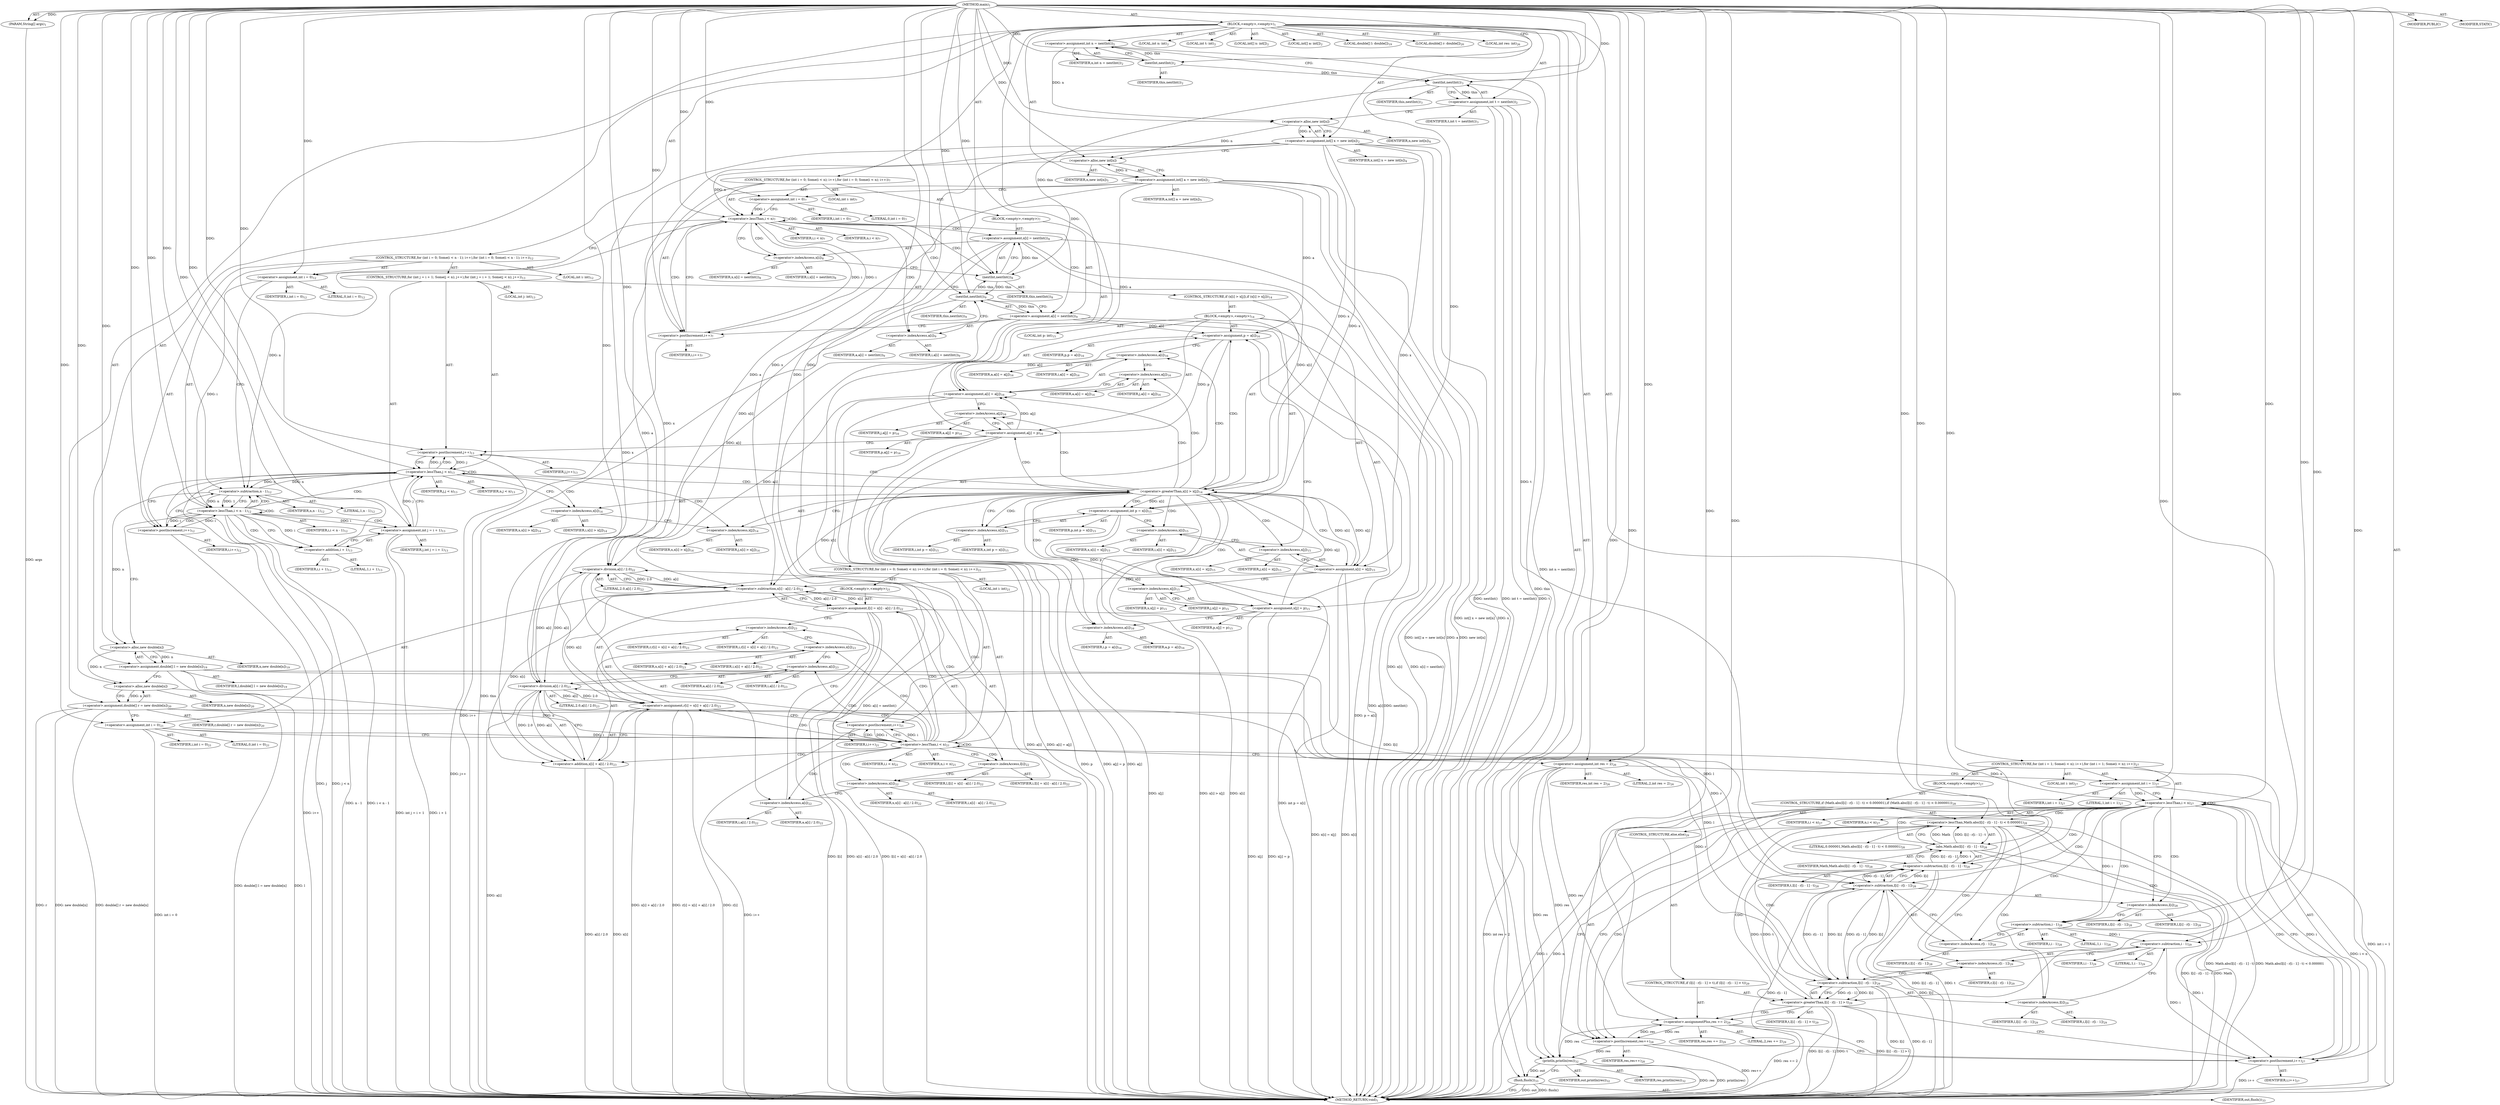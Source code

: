 digraph "main" {  
"17" [label = <(METHOD,main)<SUB>1</SUB>> ]
"18" [label = <(PARAM,String[] args)<SUB>1</SUB>> ]
"19" [label = <(BLOCK,&lt;empty&gt;,&lt;empty&gt;)<SUB>1</SUB>> ]
"20" [label = <(LOCAL,int n: int)<SUB>2</SUB>> ]
"21" [label = <(LOCAL,int t: int)<SUB>2</SUB>> ]
"22" [label = <(LOCAL,int[] x: int[])<SUB>2</SUB>> ]
"23" [label = <(LOCAL,int[] a: int[])<SUB>2</SUB>> ]
"24" [label = <(&lt;operator&gt;.assignment,int n = nextInt())<SUB>2</SUB>> ]
"25" [label = <(IDENTIFIER,n,int n = nextInt())<SUB>2</SUB>> ]
"26" [label = <(nextInt,nextInt())<SUB>2</SUB>> ]
"27" [label = <(IDENTIFIER,this,nextInt())<SUB>2</SUB>> ]
"28" [label = <(&lt;operator&gt;.assignment,int t = nextInt())<SUB>2</SUB>> ]
"29" [label = <(IDENTIFIER,t,int t = nextInt())<SUB>3</SUB>> ]
"30" [label = <(nextInt,nextInt())<SUB>3</SUB>> ]
"31" [label = <(IDENTIFIER,this,nextInt())<SUB>3</SUB>> ]
"32" [label = <(&lt;operator&gt;.assignment,int[] x = new int[n])<SUB>2</SUB>> ]
"33" [label = <(IDENTIFIER,x,int[] x = new int[n])<SUB>4</SUB>> ]
"34" [label = <(&lt;operator&gt;.alloc,new int[n])> ]
"35" [label = <(IDENTIFIER,n,new int[n])<SUB>4</SUB>> ]
"36" [label = <(&lt;operator&gt;.assignment,int[] a = new int[n])<SUB>2</SUB>> ]
"37" [label = <(IDENTIFIER,a,int[] a = new int[n])<SUB>5</SUB>> ]
"38" [label = <(&lt;operator&gt;.alloc,new int[n])> ]
"39" [label = <(IDENTIFIER,n,new int[n])<SUB>5</SUB>> ]
"40" [label = <(CONTROL_STRUCTURE,for (int i = 0; Some(i &lt; n); i++),for (int i = 0; Some(i &lt; n); i++))<SUB>7</SUB>> ]
"41" [label = <(LOCAL,int i: int)<SUB>7</SUB>> ]
"42" [label = <(&lt;operator&gt;.assignment,int i = 0)<SUB>7</SUB>> ]
"43" [label = <(IDENTIFIER,i,int i = 0)<SUB>7</SUB>> ]
"44" [label = <(LITERAL,0,int i = 0)<SUB>7</SUB>> ]
"45" [label = <(&lt;operator&gt;.lessThan,i &lt; n)<SUB>7</SUB>> ]
"46" [label = <(IDENTIFIER,i,i &lt; n)<SUB>7</SUB>> ]
"47" [label = <(IDENTIFIER,n,i &lt; n)<SUB>7</SUB>> ]
"48" [label = <(&lt;operator&gt;.postIncrement,i++)<SUB>7</SUB>> ]
"49" [label = <(IDENTIFIER,i,i++)<SUB>7</SUB>> ]
"50" [label = <(BLOCK,&lt;empty&gt;,&lt;empty&gt;)<SUB>7</SUB>> ]
"51" [label = <(&lt;operator&gt;.assignment,x[i] = nextInt())<SUB>8</SUB>> ]
"52" [label = <(&lt;operator&gt;.indexAccess,x[i])<SUB>8</SUB>> ]
"53" [label = <(IDENTIFIER,x,x[i] = nextInt())<SUB>8</SUB>> ]
"54" [label = <(IDENTIFIER,i,x[i] = nextInt())<SUB>8</SUB>> ]
"55" [label = <(nextInt,nextInt())<SUB>8</SUB>> ]
"56" [label = <(IDENTIFIER,this,nextInt())<SUB>8</SUB>> ]
"57" [label = <(&lt;operator&gt;.assignment,a[i] = nextInt())<SUB>9</SUB>> ]
"58" [label = <(&lt;operator&gt;.indexAccess,a[i])<SUB>9</SUB>> ]
"59" [label = <(IDENTIFIER,a,a[i] = nextInt())<SUB>9</SUB>> ]
"60" [label = <(IDENTIFIER,i,a[i] = nextInt())<SUB>9</SUB>> ]
"61" [label = <(nextInt,nextInt())<SUB>9</SUB>> ]
"62" [label = <(IDENTIFIER,this,nextInt())<SUB>9</SUB>> ]
"63" [label = <(CONTROL_STRUCTURE,for (int i = 0; Some(i &lt; n - 1); i++),for (int i = 0; Some(i &lt; n - 1); i++))<SUB>12</SUB>> ]
"64" [label = <(LOCAL,int i: int)<SUB>12</SUB>> ]
"65" [label = <(&lt;operator&gt;.assignment,int i = 0)<SUB>12</SUB>> ]
"66" [label = <(IDENTIFIER,i,int i = 0)<SUB>12</SUB>> ]
"67" [label = <(LITERAL,0,int i = 0)<SUB>12</SUB>> ]
"68" [label = <(&lt;operator&gt;.lessThan,i &lt; n - 1)<SUB>12</SUB>> ]
"69" [label = <(IDENTIFIER,i,i &lt; n - 1)<SUB>12</SUB>> ]
"70" [label = <(&lt;operator&gt;.subtraction,n - 1)<SUB>12</SUB>> ]
"71" [label = <(IDENTIFIER,n,n - 1)<SUB>12</SUB>> ]
"72" [label = <(LITERAL,1,n - 1)<SUB>12</SUB>> ]
"73" [label = <(&lt;operator&gt;.postIncrement,i++)<SUB>12</SUB>> ]
"74" [label = <(IDENTIFIER,i,i++)<SUB>12</SUB>> ]
"75" [label = <(CONTROL_STRUCTURE,for (int j = i + 1; Some(j &lt; n); j++),for (int j = i + 1; Some(j &lt; n); j++))<SUB>13</SUB>> ]
"76" [label = <(LOCAL,int j: int)<SUB>13</SUB>> ]
"77" [label = <(&lt;operator&gt;.assignment,int j = i + 1)<SUB>13</SUB>> ]
"78" [label = <(IDENTIFIER,j,int j = i + 1)<SUB>13</SUB>> ]
"79" [label = <(&lt;operator&gt;.addition,i + 1)<SUB>13</SUB>> ]
"80" [label = <(IDENTIFIER,i,i + 1)<SUB>13</SUB>> ]
"81" [label = <(LITERAL,1,i + 1)<SUB>13</SUB>> ]
"82" [label = <(&lt;operator&gt;.lessThan,j &lt; n)<SUB>13</SUB>> ]
"83" [label = <(IDENTIFIER,j,j &lt; n)<SUB>13</SUB>> ]
"84" [label = <(IDENTIFIER,n,j &lt; n)<SUB>13</SUB>> ]
"85" [label = <(&lt;operator&gt;.postIncrement,j++)<SUB>13</SUB>> ]
"86" [label = <(IDENTIFIER,j,j++)<SUB>13</SUB>> ]
"87" [label = <(CONTROL_STRUCTURE,if (x[i] &gt; x[j]),if (x[i] &gt; x[j]))<SUB>14</SUB>> ]
"88" [label = <(&lt;operator&gt;.greaterThan,x[i] &gt; x[j])<SUB>14</SUB>> ]
"89" [label = <(&lt;operator&gt;.indexAccess,x[i])<SUB>14</SUB>> ]
"90" [label = <(IDENTIFIER,x,x[i] &gt; x[j])<SUB>14</SUB>> ]
"91" [label = <(IDENTIFIER,i,x[i] &gt; x[j])<SUB>14</SUB>> ]
"92" [label = <(&lt;operator&gt;.indexAccess,x[j])<SUB>14</SUB>> ]
"93" [label = <(IDENTIFIER,x,x[i] &gt; x[j])<SUB>14</SUB>> ]
"94" [label = <(IDENTIFIER,j,x[i] &gt; x[j])<SUB>14</SUB>> ]
"95" [label = <(BLOCK,&lt;empty&gt;,&lt;empty&gt;)<SUB>14</SUB>> ]
"96" [label = <(LOCAL,int p: int)<SUB>15</SUB>> ]
"97" [label = <(&lt;operator&gt;.assignment,int p = x[i])<SUB>15</SUB>> ]
"98" [label = <(IDENTIFIER,p,int p = x[i])<SUB>15</SUB>> ]
"99" [label = <(&lt;operator&gt;.indexAccess,x[i])<SUB>15</SUB>> ]
"100" [label = <(IDENTIFIER,x,int p = x[i])<SUB>15</SUB>> ]
"101" [label = <(IDENTIFIER,i,int p = x[i])<SUB>15</SUB>> ]
"102" [label = <(&lt;operator&gt;.assignment,x[i] = x[j])<SUB>15</SUB>> ]
"103" [label = <(&lt;operator&gt;.indexAccess,x[i])<SUB>15</SUB>> ]
"104" [label = <(IDENTIFIER,x,x[i] = x[j])<SUB>15</SUB>> ]
"105" [label = <(IDENTIFIER,i,x[i] = x[j])<SUB>15</SUB>> ]
"106" [label = <(&lt;operator&gt;.indexAccess,x[j])<SUB>15</SUB>> ]
"107" [label = <(IDENTIFIER,x,x[i] = x[j])<SUB>15</SUB>> ]
"108" [label = <(IDENTIFIER,j,x[i] = x[j])<SUB>15</SUB>> ]
"109" [label = <(&lt;operator&gt;.assignment,x[j] = p)<SUB>15</SUB>> ]
"110" [label = <(&lt;operator&gt;.indexAccess,x[j])<SUB>15</SUB>> ]
"111" [label = <(IDENTIFIER,x,x[j] = p)<SUB>15</SUB>> ]
"112" [label = <(IDENTIFIER,j,x[j] = p)<SUB>15</SUB>> ]
"113" [label = <(IDENTIFIER,p,x[j] = p)<SUB>15</SUB>> ]
"114" [label = <(&lt;operator&gt;.assignment,p = a[i])<SUB>16</SUB>> ]
"115" [label = <(IDENTIFIER,p,p = a[i])<SUB>16</SUB>> ]
"116" [label = <(&lt;operator&gt;.indexAccess,a[i])<SUB>16</SUB>> ]
"117" [label = <(IDENTIFIER,a,p = a[i])<SUB>16</SUB>> ]
"118" [label = <(IDENTIFIER,i,p = a[i])<SUB>16</SUB>> ]
"119" [label = <(&lt;operator&gt;.assignment,a[i] = a[j])<SUB>16</SUB>> ]
"120" [label = <(&lt;operator&gt;.indexAccess,a[i])<SUB>16</SUB>> ]
"121" [label = <(IDENTIFIER,a,a[i] = a[j])<SUB>16</SUB>> ]
"122" [label = <(IDENTIFIER,i,a[i] = a[j])<SUB>16</SUB>> ]
"123" [label = <(&lt;operator&gt;.indexAccess,a[j])<SUB>16</SUB>> ]
"124" [label = <(IDENTIFIER,a,a[i] = a[j])<SUB>16</SUB>> ]
"125" [label = <(IDENTIFIER,j,a[i] = a[j])<SUB>16</SUB>> ]
"126" [label = <(&lt;operator&gt;.assignment,a[j] = p)<SUB>16</SUB>> ]
"127" [label = <(&lt;operator&gt;.indexAccess,a[j])<SUB>16</SUB>> ]
"128" [label = <(IDENTIFIER,a,a[j] = p)<SUB>16</SUB>> ]
"129" [label = <(IDENTIFIER,j,a[j] = p)<SUB>16</SUB>> ]
"130" [label = <(IDENTIFIER,p,a[j] = p)<SUB>16</SUB>> ]
"131" [label = <(LOCAL,double[] l: double[])<SUB>19</SUB>> ]
"132" [label = <(&lt;operator&gt;.assignment,double[] l = new double[n])<SUB>19</SUB>> ]
"133" [label = <(IDENTIFIER,l,double[] l = new double[n])<SUB>19</SUB>> ]
"134" [label = <(&lt;operator&gt;.alloc,new double[n])> ]
"135" [label = <(IDENTIFIER,n,new double[n])<SUB>19</SUB>> ]
"136" [label = <(LOCAL,double[] r: double[])<SUB>20</SUB>> ]
"137" [label = <(&lt;operator&gt;.assignment,double[] r = new double[n])<SUB>20</SUB>> ]
"138" [label = <(IDENTIFIER,r,double[] r = new double[n])<SUB>20</SUB>> ]
"139" [label = <(&lt;operator&gt;.alloc,new double[n])> ]
"140" [label = <(IDENTIFIER,n,new double[n])<SUB>20</SUB>> ]
"141" [label = <(CONTROL_STRUCTURE,for (int i = 0; Some(i &lt; n); i++),for (int i = 0; Some(i &lt; n); i++))<SUB>21</SUB>> ]
"142" [label = <(LOCAL,int i: int)<SUB>21</SUB>> ]
"143" [label = <(&lt;operator&gt;.assignment,int i = 0)<SUB>21</SUB>> ]
"144" [label = <(IDENTIFIER,i,int i = 0)<SUB>21</SUB>> ]
"145" [label = <(LITERAL,0,int i = 0)<SUB>21</SUB>> ]
"146" [label = <(&lt;operator&gt;.lessThan,i &lt; n)<SUB>21</SUB>> ]
"147" [label = <(IDENTIFIER,i,i &lt; n)<SUB>21</SUB>> ]
"148" [label = <(IDENTIFIER,n,i &lt; n)<SUB>21</SUB>> ]
"149" [label = <(&lt;operator&gt;.postIncrement,i++)<SUB>21</SUB>> ]
"150" [label = <(IDENTIFIER,i,i++)<SUB>21</SUB>> ]
"151" [label = <(BLOCK,&lt;empty&gt;,&lt;empty&gt;)<SUB>21</SUB>> ]
"152" [label = <(&lt;operator&gt;.assignment,l[i] = x[i] - a[i] / 2.0)<SUB>22</SUB>> ]
"153" [label = <(&lt;operator&gt;.indexAccess,l[i])<SUB>22</SUB>> ]
"154" [label = <(IDENTIFIER,l,l[i] = x[i] - a[i] / 2.0)<SUB>22</SUB>> ]
"155" [label = <(IDENTIFIER,i,l[i] = x[i] - a[i] / 2.0)<SUB>22</SUB>> ]
"156" [label = <(&lt;operator&gt;.subtraction,x[i] - a[i] / 2.0)<SUB>22</SUB>> ]
"157" [label = <(&lt;operator&gt;.indexAccess,x[i])<SUB>22</SUB>> ]
"158" [label = <(IDENTIFIER,x,x[i] - a[i] / 2.0)<SUB>22</SUB>> ]
"159" [label = <(IDENTIFIER,i,x[i] - a[i] / 2.0)<SUB>22</SUB>> ]
"160" [label = <(&lt;operator&gt;.division,a[i] / 2.0)<SUB>22</SUB>> ]
"161" [label = <(&lt;operator&gt;.indexAccess,a[i])<SUB>22</SUB>> ]
"162" [label = <(IDENTIFIER,a,a[i] / 2.0)<SUB>22</SUB>> ]
"163" [label = <(IDENTIFIER,i,a[i] / 2.0)<SUB>22</SUB>> ]
"164" [label = <(LITERAL,2.0,a[i] / 2.0)<SUB>22</SUB>> ]
"165" [label = <(&lt;operator&gt;.assignment,r[i] = x[i] + a[i] / 2.0)<SUB>23</SUB>> ]
"166" [label = <(&lt;operator&gt;.indexAccess,r[i])<SUB>23</SUB>> ]
"167" [label = <(IDENTIFIER,r,r[i] = x[i] + a[i] / 2.0)<SUB>23</SUB>> ]
"168" [label = <(IDENTIFIER,i,r[i] = x[i] + a[i] / 2.0)<SUB>23</SUB>> ]
"169" [label = <(&lt;operator&gt;.addition,x[i] + a[i] / 2.0)<SUB>23</SUB>> ]
"170" [label = <(&lt;operator&gt;.indexAccess,x[i])<SUB>23</SUB>> ]
"171" [label = <(IDENTIFIER,x,x[i] + a[i] / 2.0)<SUB>23</SUB>> ]
"172" [label = <(IDENTIFIER,i,x[i] + a[i] / 2.0)<SUB>23</SUB>> ]
"173" [label = <(&lt;operator&gt;.division,a[i] / 2.0)<SUB>23</SUB>> ]
"174" [label = <(&lt;operator&gt;.indexAccess,a[i])<SUB>23</SUB>> ]
"175" [label = <(IDENTIFIER,a,a[i] / 2.0)<SUB>23</SUB>> ]
"176" [label = <(IDENTIFIER,i,a[i] / 2.0)<SUB>23</SUB>> ]
"177" [label = <(LITERAL,2.0,a[i] / 2.0)<SUB>23</SUB>> ]
"178" [label = <(LOCAL,int res: int)<SUB>26</SUB>> ]
"179" [label = <(&lt;operator&gt;.assignment,int res = 2)<SUB>26</SUB>> ]
"180" [label = <(IDENTIFIER,res,int res = 2)<SUB>26</SUB>> ]
"181" [label = <(LITERAL,2,int res = 2)<SUB>26</SUB>> ]
"182" [label = <(CONTROL_STRUCTURE,for (int i = 1; Some(i &lt; n); i++),for (int i = 1; Some(i &lt; n); i++))<SUB>27</SUB>> ]
"183" [label = <(LOCAL,int i: int)<SUB>27</SUB>> ]
"184" [label = <(&lt;operator&gt;.assignment,int i = 1)<SUB>27</SUB>> ]
"185" [label = <(IDENTIFIER,i,int i = 1)<SUB>27</SUB>> ]
"186" [label = <(LITERAL,1,int i = 1)<SUB>27</SUB>> ]
"187" [label = <(&lt;operator&gt;.lessThan,i &lt; n)<SUB>27</SUB>> ]
"188" [label = <(IDENTIFIER,i,i &lt; n)<SUB>27</SUB>> ]
"189" [label = <(IDENTIFIER,n,i &lt; n)<SUB>27</SUB>> ]
"190" [label = <(&lt;operator&gt;.postIncrement,i++)<SUB>27</SUB>> ]
"191" [label = <(IDENTIFIER,i,i++)<SUB>27</SUB>> ]
"192" [label = <(BLOCK,&lt;empty&gt;,&lt;empty&gt;)<SUB>27</SUB>> ]
"193" [label = <(CONTROL_STRUCTURE,if (Math.abs(l[i] - r[i - 1] - t) &lt; 0.000001),if (Math.abs(l[i] - r[i - 1] - t) &lt; 0.000001))<SUB>28</SUB>> ]
"194" [label = <(&lt;operator&gt;.lessThan,Math.abs(l[i] - r[i - 1] - t) &lt; 0.000001)<SUB>28</SUB>> ]
"195" [label = <(abs,Math.abs(l[i] - r[i - 1] - t))<SUB>28</SUB>> ]
"196" [label = <(IDENTIFIER,Math,Math.abs(l[i] - r[i - 1] - t))<SUB>28</SUB>> ]
"197" [label = <(&lt;operator&gt;.subtraction,l[i] - r[i - 1] - t)<SUB>28</SUB>> ]
"198" [label = <(&lt;operator&gt;.subtraction,l[i] - r[i - 1])<SUB>28</SUB>> ]
"199" [label = <(&lt;operator&gt;.indexAccess,l[i])<SUB>28</SUB>> ]
"200" [label = <(IDENTIFIER,l,l[i] - r[i - 1])<SUB>28</SUB>> ]
"201" [label = <(IDENTIFIER,i,l[i] - r[i - 1])<SUB>28</SUB>> ]
"202" [label = <(&lt;operator&gt;.indexAccess,r[i - 1])<SUB>28</SUB>> ]
"203" [label = <(IDENTIFIER,r,l[i] - r[i - 1])<SUB>28</SUB>> ]
"204" [label = <(&lt;operator&gt;.subtraction,i - 1)<SUB>28</SUB>> ]
"205" [label = <(IDENTIFIER,i,i - 1)<SUB>28</SUB>> ]
"206" [label = <(LITERAL,1,i - 1)<SUB>28</SUB>> ]
"207" [label = <(IDENTIFIER,t,l[i] - r[i - 1] - t)<SUB>28</SUB>> ]
"208" [label = <(LITERAL,0.000001,Math.abs(l[i] - r[i - 1] - t) &lt; 0.000001)<SUB>28</SUB>> ]
"209" [label = <(&lt;operator&gt;.postIncrement,res++)<SUB>28</SUB>> ]
"210" [label = <(IDENTIFIER,res,res++)<SUB>28</SUB>> ]
"211" [label = <(CONTROL_STRUCTURE,else,else)<SUB>29</SUB>> ]
"212" [label = <(CONTROL_STRUCTURE,if (l[i] - r[i - 1] &gt; t),if (l[i] - r[i - 1] &gt; t))<SUB>29</SUB>> ]
"213" [label = <(&lt;operator&gt;.greaterThan,l[i] - r[i - 1] &gt; t)<SUB>29</SUB>> ]
"214" [label = <(&lt;operator&gt;.subtraction,l[i] - r[i - 1])<SUB>29</SUB>> ]
"215" [label = <(&lt;operator&gt;.indexAccess,l[i])<SUB>29</SUB>> ]
"216" [label = <(IDENTIFIER,l,l[i] - r[i - 1])<SUB>29</SUB>> ]
"217" [label = <(IDENTIFIER,i,l[i] - r[i - 1])<SUB>29</SUB>> ]
"218" [label = <(&lt;operator&gt;.indexAccess,r[i - 1])<SUB>29</SUB>> ]
"219" [label = <(IDENTIFIER,r,l[i] - r[i - 1])<SUB>29</SUB>> ]
"220" [label = <(&lt;operator&gt;.subtraction,i - 1)<SUB>29</SUB>> ]
"221" [label = <(IDENTIFIER,i,i - 1)<SUB>29</SUB>> ]
"222" [label = <(LITERAL,1,i - 1)<SUB>29</SUB>> ]
"223" [label = <(IDENTIFIER,t,l[i] - r[i - 1] &gt; t)<SUB>29</SUB>> ]
"224" [label = <(&lt;operator&gt;.assignmentPlus,res += 2)<SUB>29</SUB>> ]
"225" [label = <(IDENTIFIER,res,res += 2)<SUB>29</SUB>> ]
"226" [label = <(LITERAL,2,res += 2)<SUB>29</SUB>> ]
"227" [label = <(println,println(res))<SUB>32</SUB>> ]
"228" [label = <(IDENTIFIER,out,println(res))<SUB>32</SUB>> ]
"229" [label = <(IDENTIFIER,res,println(res))<SUB>32</SUB>> ]
"230" [label = <(flush,flush())<SUB>33</SUB>> ]
"231" [label = <(IDENTIFIER,out,flush())<SUB>33</SUB>> ]
"232" [label = <(MODIFIER,PUBLIC)> ]
"233" [label = <(MODIFIER,STATIC)> ]
"234" [label = <(METHOD_RETURN,void)<SUB>1</SUB>> ]
  "17" -> "18"  [ label = "AST: "] 
  "17" -> "19"  [ label = "AST: "] 
  "17" -> "232"  [ label = "AST: "] 
  "17" -> "233"  [ label = "AST: "] 
  "17" -> "234"  [ label = "AST: "] 
  "19" -> "20"  [ label = "AST: "] 
  "19" -> "21"  [ label = "AST: "] 
  "19" -> "22"  [ label = "AST: "] 
  "19" -> "23"  [ label = "AST: "] 
  "19" -> "24"  [ label = "AST: "] 
  "19" -> "28"  [ label = "AST: "] 
  "19" -> "32"  [ label = "AST: "] 
  "19" -> "36"  [ label = "AST: "] 
  "19" -> "40"  [ label = "AST: "] 
  "19" -> "63"  [ label = "AST: "] 
  "19" -> "131"  [ label = "AST: "] 
  "19" -> "132"  [ label = "AST: "] 
  "19" -> "136"  [ label = "AST: "] 
  "19" -> "137"  [ label = "AST: "] 
  "19" -> "141"  [ label = "AST: "] 
  "19" -> "178"  [ label = "AST: "] 
  "19" -> "179"  [ label = "AST: "] 
  "19" -> "182"  [ label = "AST: "] 
  "19" -> "227"  [ label = "AST: "] 
  "19" -> "230"  [ label = "AST: "] 
  "24" -> "25"  [ label = "AST: "] 
  "24" -> "26"  [ label = "AST: "] 
  "26" -> "27"  [ label = "AST: "] 
  "28" -> "29"  [ label = "AST: "] 
  "28" -> "30"  [ label = "AST: "] 
  "30" -> "31"  [ label = "AST: "] 
  "32" -> "33"  [ label = "AST: "] 
  "32" -> "34"  [ label = "AST: "] 
  "34" -> "35"  [ label = "AST: "] 
  "36" -> "37"  [ label = "AST: "] 
  "36" -> "38"  [ label = "AST: "] 
  "38" -> "39"  [ label = "AST: "] 
  "40" -> "41"  [ label = "AST: "] 
  "40" -> "42"  [ label = "AST: "] 
  "40" -> "45"  [ label = "AST: "] 
  "40" -> "48"  [ label = "AST: "] 
  "40" -> "50"  [ label = "AST: "] 
  "42" -> "43"  [ label = "AST: "] 
  "42" -> "44"  [ label = "AST: "] 
  "45" -> "46"  [ label = "AST: "] 
  "45" -> "47"  [ label = "AST: "] 
  "48" -> "49"  [ label = "AST: "] 
  "50" -> "51"  [ label = "AST: "] 
  "50" -> "57"  [ label = "AST: "] 
  "51" -> "52"  [ label = "AST: "] 
  "51" -> "55"  [ label = "AST: "] 
  "52" -> "53"  [ label = "AST: "] 
  "52" -> "54"  [ label = "AST: "] 
  "55" -> "56"  [ label = "AST: "] 
  "57" -> "58"  [ label = "AST: "] 
  "57" -> "61"  [ label = "AST: "] 
  "58" -> "59"  [ label = "AST: "] 
  "58" -> "60"  [ label = "AST: "] 
  "61" -> "62"  [ label = "AST: "] 
  "63" -> "64"  [ label = "AST: "] 
  "63" -> "65"  [ label = "AST: "] 
  "63" -> "68"  [ label = "AST: "] 
  "63" -> "73"  [ label = "AST: "] 
  "63" -> "75"  [ label = "AST: "] 
  "65" -> "66"  [ label = "AST: "] 
  "65" -> "67"  [ label = "AST: "] 
  "68" -> "69"  [ label = "AST: "] 
  "68" -> "70"  [ label = "AST: "] 
  "70" -> "71"  [ label = "AST: "] 
  "70" -> "72"  [ label = "AST: "] 
  "73" -> "74"  [ label = "AST: "] 
  "75" -> "76"  [ label = "AST: "] 
  "75" -> "77"  [ label = "AST: "] 
  "75" -> "82"  [ label = "AST: "] 
  "75" -> "85"  [ label = "AST: "] 
  "75" -> "87"  [ label = "AST: "] 
  "77" -> "78"  [ label = "AST: "] 
  "77" -> "79"  [ label = "AST: "] 
  "79" -> "80"  [ label = "AST: "] 
  "79" -> "81"  [ label = "AST: "] 
  "82" -> "83"  [ label = "AST: "] 
  "82" -> "84"  [ label = "AST: "] 
  "85" -> "86"  [ label = "AST: "] 
  "87" -> "88"  [ label = "AST: "] 
  "87" -> "95"  [ label = "AST: "] 
  "88" -> "89"  [ label = "AST: "] 
  "88" -> "92"  [ label = "AST: "] 
  "89" -> "90"  [ label = "AST: "] 
  "89" -> "91"  [ label = "AST: "] 
  "92" -> "93"  [ label = "AST: "] 
  "92" -> "94"  [ label = "AST: "] 
  "95" -> "96"  [ label = "AST: "] 
  "95" -> "97"  [ label = "AST: "] 
  "95" -> "102"  [ label = "AST: "] 
  "95" -> "109"  [ label = "AST: "] 
  "95" -> "114"  [ label = "AST: "] 
  "95" -> "119"  [ label = "AST: "] 
  "95" -> "126"  [ label = "AST: "] 
  "97" -> "98"  [ label = "AST: "] 
  "97" -> "99"  [ label = "AST: "] 
  "99" -> "100"  [ label = "AST: "] 
  "99" -> "101"  [ label = "AST: "] 
  "102" -> "103"  [ label = "AST: "] 
  "102" -> "106"  [ label = "AST: "] 
  "103" -> "104"  [ label = "AST: "] 
  "103" -> "105"  [ label = "AST: "] 
  "106" -> "107"  [ label = "AST: "] 
  "106" -> "108"  [ label = "AST: "] 
  "109" -> "110"  [ label = "AST: "] 
  "109" -> "113"  [ label = "AST: "] 
  "110" -> "111"  [ label = "AST: "] 
  "110" -> "112"  [ label = "AST: "] 
  "114" -> "115"  [ label = "AST: "] 
  "114" -> "116"  [ label = "AST: "] 
  "116" -> "117"  [ label = "AST: "] 
  "116" -> "118"  [ label = "AST: "] 
  "119" -> "120"  [ label = "AST: "] 
  "119" -> "123"  [ label = "AST: "] 
  "120" -> "121"  [ label = "AST: "] 
  "120" -> "122"  [ label = "AST: "] 
  "123" -> "124"  [ label = "AST: "] 
  "123" -> "125"  [ label = "AST: "] 
  "126" -> "127"  [ label = "AST: "] 
  "126" -> "130"  [ label = "AST: "] 
  "127" -> "128"  [ label = "AST: "] 
  "127" -> "129"  [ label = "AST: "] 
  "132" -> "133"  [ label = "AST: "] 
  "132" -> "134"  [ label = "AST: "] 
  "134" -> "135"  [ label = "AST: "] 
  "137" -> "138"  [ label = "AST: "] 
  "137" -> "139"  [ label = "AST: "] 
  "139" -> "140"  [ label = "AST: "] 
  "141" -> "142"  [ label = "AST: "] 
  "141" -> "143"  [ label = "AST: "] 
  "141" -> "146"  [ label = "AST: "] 
  "141" -> "149"  [ label = "AST: "] 
  "141" -> "151"  [ label = "AST: "] 
  "143" -> "144"  [ label = "AST: "] 
  "143" -> "145"  [ label = "AST: "] 
  "146" -> "147"  [ label = "AST: "] 
  "146" -> "148"  [ label = "AST: "] 
  "149" -> "150"  [ label = "AST: "] 
  "151" -> "152"  [ label = "AST: "] 
  "151" -> "165"  [ label = "AST: "] 
  "152" -> "153"  [ label = "AST: "] 
  "152" -> "156"  [ label = "AST: "] 
  "153" -> "154"  [ label = "AST: "] 
  "153" -> "155"  [ label = "AST: "] 
  "156" -> "157"  [ label = "AST: "] 
  "156" -> "160"  [ label = "AST: "] 
  "157" -> "158"  [ label = "AST: "] 
  "157" -> "159"  [ label = "AST: "] 
  "160" -> "161"  [ label = "AST: "] 
  "160" -> "164"  [ label = "AST: "] 
  "161" -> "162"  [ label = "AST: "] 
  "161" -> "163"  [ label = "AST: "] 
  "165" -> "166"  [ label = "AST: "] 
  "165" -> "169"  [ label = "AST: "] 
  "166" -> "167"  [ label = "AST: "] 
  "166" -> "168"  [ label = "AST: "] 
  "169" -> "170"  [ label = "AST: "] 
  "169" -> "173"  [ label = "AST: "] 
  "170" -> "171"  [ label = "AST: "] 
  "170" -> "172"  [ label = "AST: "] 
  "173" -> "174"  [ label = "AST: "] 
  "173" -> "177"  [ label = "AST: "] 
  "174" -> "175"  [ label = "AST: "] 
  "174" -> "176"  [ label = "AST: "] 
  "179" -> "180"  [ label = "AST: "] 
  "179" -> "181"  [ label = "AST: "] 
  "182" -> "183"  [ label = "AST: "] 
  "182" -> "184"  [ label = "AST: "] 
  "182" -> "187"  [ label = "AST: "] 
  "182" -> "190"  [ label = "AST: "] 
  "182" -> "192"  [ label = "AST: "] 
  "184" -> "185"  [ label = "AST: "] 
  "184" -> "186"  [ label = "AST: "] 
  "187" -> "188"  [ label = "AST: "] 
  "187" -> "189"  [ label = "AST: "] 
  "190" -> "191"  [ label = "AST: "] 
  "192" -> "193"  [ label = "AST: "] 
  "193" -> "194"  [ label = "AST: "] 
  "193" -> "209"  [ label = "AST: "] 
  "193" -> "211"  [ label = "AST: "] 
  "194" -> "195"  [ label = "AST: "] 
  "194" -> "208"  [ label = "AST: "] 
  "195" -> "196"  [ label = "AST: "] 
  "195" -> "197"  [ label = "AST: "] 
  "197" -> "198"  [ label = "AST: "] 
  "197" -> "207"  [ label = "AST: "] 
  "198" -> "199"  [ label = "AST: "] 
  "198" -> "202"  [ label = "AST: "] 
  "199" -> "200"  [ label = "AST: "] 
  "199" -> "201"  [ label = "AST: "] 
  "202" -> "203"  [ label = "AST: "] 
  "202" -> "204"  [ label = "AST: "] 
  "204" -> "205"  [ label = "AST: "] 
  "204" -> "206"  [ label = "AST: "] 
  "209" -> "210"  [ label = "AST: "] 
  "211" -> "212"  [ label = "AST: "] 
  "212" -> "213"  [ label = "AST: "] 
  "212" -> "224"  [ label = "AST: "] 
  "213" -> "214"  [ label = "AST: "] 
  "213" -> "223"  [ label = "AST: "] 
  "214" -> "215"  [ label = "AST: "] 
  "214" -> "218"  [ label = "AST: "] 
  "215" -> "216"  [ label = "AST: "] 
  "215" -> "217"  [ label = "AST: "] 
  "218" -> "219"  [ label = "AST: "] 
  "218" -> "220"  [ label = "AST: "] 
  "220" -> "221"  [ label = "AST: "] 
  "220" -> "222"  [ label = "AST: "] 
  "224" -> "225"  [ label = "AST: "] 
  "224" -> "226"  [ label = "AST: "] 
  "227" -> "228"  [ label = "AST: "] 
  "227" -> "229"  [ label = "AST: "] 
  "230" -> "231"  [ label = "AST: "] 
  "24" -> "30"  [ label = "CFG: "] 
  "28" -> "34"  [ label = "CFG: "] 
  "32" -> "38"  [ label = "CFG: "] 
  "36" -> "42"  [ label = "CFG: "] 
  "132" -> "139"  [ label = "CFG: "] 
  "137" -> "143"  [ label = "CFG: "] 
  "179" -> "184"  [ label = "CFG: "] 
  "227" -> "230"  [ label = "CFG: "] 
  "230" -> "234"  [ label = "CFG: "] 
  "26" -> "24"  [ label = "CFG: "] 
  "30" -> "28"  [ label = "CFG: "] 
  "34" -> "32"  [ label = "CFG: "] 
  "38" -> "36"  [ label = "CFG: "] 
  "42" -> "45"  [ label = "CFG: "] 
  "45" -> "52"  [ label = "CFG: "] 
  "45" -> "65"  [ label = "CFG: "] 
  "48" -> "45"  [ label = "CFG: "] 
  "65" -> "70"  [ label = "CFG: "] 
  "68" -> "79"  [ label = "CFG: "] 
  "68" -> "134"  [ label = "CFG: "] 
  "73" -> "70"  [ label = "CFG: "] 
  "134" -> "132"  [ label = "CFG: "] 
  "139" -> "137"  [ label = "CFG: "] 
  "143" -> "146"  [ label = "CFG: "] 
  "146" -> "153"  [ label = "CFG: "] 
  "146" -> "179"  [ label = "CFG: "] 
  "149" -> "146"  [ label = "CFG: "] 
  "184" -> "187"  [ label = "CFG: "] 
  "187" -> "199"  [ label = "CFG: "] 
  "187" -> "227"  [ label = "CFG: "] 
  "190" -> "187"  [ label = "CFG: "] 
  "51" -> "58"  [ label = "CFG: "] 
  "57" -> "48"  [ label = "CFG: "] 
  "70" -> "68"  [ label = "CFG: "] 
  "77" -> "82"  [ label = "CFG: "] 
  "82" -> "89"  [ label = "CFG: "] 
  "82" -> "73"  [ label = "CFG: "] 
  "85" -> "82"  [ label = "CFG: "] 
  "152" -> "166"  [ label = "CFG: "] 
  "165" -> "149"  [ label = "CFG: "] 
  "52" -> "55"  [ label = "CFG: "] 
  "55" -> "51"  [ label = "CFG: "] 
  "58" -> "61"  [ label = "CFG: "] 
  "61" -> "57"  [ label = "CFG: "] 
  "79" -> "77"  [ label = "CFG: "] 
  "88" -> "99"  [ label = "CFG: "] 
  "88" -> "85"  [ label = "CFG: "] 
  "153" -> "157"  [ label = "CFG: "] 
  "156" -> "152"  [ label = "CFG: "] 
  "166" -> "170"  [ label = "CFG: "] 
  "169" -> "165"  [ label = "CFG: "] 
  "194" -> "209"  [ label = "CFG: "] 
  "194" -> "215"  [ label = "CFG: "] 
  "209" -> "190"  [ label = "CFG: "] 
  "89" -> "92"  [ label = "CFG: "] 
  "92" -> "88"  [ label = "CFG: "] 
  "97" -> "103"  [ label = "CFG: "] 
  "102" -> "110"  [ label = "CFG: "] 
  "109" -> "116"  [ label = "CFG: "] 
  "114" -> "120"  [ label = "CFG: "] 
  "119" -> "127"  [ label = "CFG: "] 
  "126" -> "85"  [ label = "CFG: "] 
  "157" -> "161"  [ label = "CFG: "] 
  "160" -> "156"  [ label = "CFG: "] 
  "170" -> "174"  [ label = "CFG: "] 
  "173" -> "169"  [ label = "CFG: "] 
  "195" -> "194"  [ label = "CFG: "] 
  "99" -> "97"  [ label = "CFG: "] 
  "103" -> "106"  [ label = "CFG: "] 
  "106" -> "102"  [ label = "CFG: "] 
  "110" -> "109"  [ label = "CFG: "] 
  "116" -> "114"  [ label = "CFG: "] 
  "120" -> "123"  [ label = "CFG: "] 
  "123" -> "119"  [ label = "CFG: "] 
  "127" -> "126"  [ label = "CFG: "] 
  "161" -> "160"  [ label = "CFG: "] 
  "174" -> "173"  [ label = "CFG: "] 
  "197" -> "195"  [ label = "CFG: "] 
  "213" -> "224"  [ label = "CFG: "] 
  "213" -> "190"  [ label = "CFG: "] 
  "224" -> "190"  [ label = "CFG: "] 
  "198" -> "197"  [ label = "CFG: "] 
  "214" -> "213"  [ label = "CFG: "] 
  "199" -> "204"  [ label = "CFG: "] 
  "202" -> "198"  [ label = "CFG: "] 
  "215" -> "220"  [ label = "CFG: "] 
  "218" -> "214"  [ label = "CFG: "] 
  "204" -> "202"  [ label = "CFG: "] 
  "220" -> "218"  [ label = "CFG: "] 
  "17" -> "26"  [ label = "CFG: "] 
  "18" -> "234"  [ label = "DDG: args"] 
  "24" -> "234"  [ label = "DDG: int n = nextInt()"] 
  "28" -> "234"  [ label = "DDG: t"] 
  "30" -> "234"  [ label = "DDG: this"] 
  "28" -> "234"  [ label = "DDG: nextInt()"] 
  "28" -> "234"  [ label = "DDG: int t = nextInt()"] 
  "32" -> "234"  [ label = "DDG: x"] 
  "32" -> "234"  [ label = "DDG: int[] x = new int[n]"] 
  "36" -> "234"  [ label = "DDG: a"] 
  "36" -> "234"  [ label = "DDG: new int[n]"] 
  "36" -> "234"  [ label = "DDG: int[] a = new int[n]"] 
  "68" -> "234"  [ label = "DDG: n - 1"] 
  "68" -> "234"  [ label = "DDG: i &lt; n - 1"] 
  "132" -> "234"  [ label = "DDG: l"] 
  "132" -> "234"  [ label = "DDG: double[] l = new double[n]"] 
  "137" -> "234"  [ label = "DDG: r"] 
  "137" -> "234"  [ label = "DDG: new double[n]"] 
  "137" -> "234"  [ label = "DDG: double[] r = new double[n]"] 
  "143" -> "234"  [ label = "DDG: int i = 0"] 
  "179" -> "234"  [ label = "DDG: int res = 2"] 
  "184" -> "234"  [ label = "DDG: int i = 1"] 
  "187" -> "234"  [ label = "DDG: i"] 
  "187" -> "234"  [ label = "DDG: n"] 
  "187" -> "234"  [ label = "DDG: i &lt; n"] 
  "227" -> "234"  [ label = "DDG: res"] 
  "227" -> "234"  [ label = "DDG: println(res)"] 
  "230" -> "234"  [ label = "DDG: out"] 
  "230" -> "234"  [ label = "DDG: flush()"] 
  "198" -> "234"  [ label = "DDG: l[i]"] 
  "198" -> "234"  [ label = "DDG: r[i - 1]"] 
  "197" -> "234"  [ label = "DDG: l[i] - r[i - 1]"] 
  "197" -> "234"  [ label = "DDG: t"] 
  "195" -> "234"  [ label = "DDG: l[i] - r[i - 1] - t"] 
  "194" -> "234"  [ label = "DDG: Math.abs(l[i] - r[i - 1] - t)"] 
  "194" -> "234"  [ label = "DDG: Math.abs(l[i] - r[i - 1] - t) &lt; 0.000001"] 
  "214" -> "234"  [ label = "DDG: l[i]"] 
  "214" -> "234"  [ label = "DDG: r[i - 1]"] 
  "213" -> "234"  [ label = "DDG: l[i] - r[i - 1]"] 
  "213" -> "234"  [ label = "DDG: t"] 
  "213" -> "234"  [ label = "DDG: l[i] - r[i - 1] &gt; t"] 
  "224" -> "234"  [ label = "DDG: res += 2"] 
  "209" -> "234"  [ label = "DDG: res++"] 
  "190" -> "234"  [ label = "DDG: i++"] 
  "152" -> "234"  [ label = "DDG: l[i]"] 
  "152" -> "234"  [ label = "DDG: x[i] - a[i] / 2.0"] 
  "152" -> "234"  [ label = "DDG: l[i] = x[i] - a[i] / 2.0"] 
  "165" -> "234"  [ label = "DDG: r[i]"] 
  "169" -> "234"  [ label = "DDG: x[i]"] 
  "173" -> "234"  [ label = "DDG: a[i]"] 
  "169" -> "234"  [ label = "DDG: a[i] / 2.0"] 
  "165" -> "234"  [ label = "DDG: x[i] + a[i] / 2.0"] 
  "165" -> "234"  [ label = "DDG: r[i] = x[i] + a[i] / 2.0"] 
  "149" -> "234"  [ label = "DDG: i++"] 
  "77" -> "234"  [ label = "DDG: i + 1"] 
  "77" -> "234"  [ label = "DDG: int j = i + 1"] 
  "82" -> "234"  [ label = "DDG: j"] 
  "82" -> "234"  [ label = "DDG: j &lt; n"] 
  "73" -> "234"  [ label = "DDG: i++"] 
  "88" -> "234"  [ label = "DDG: x[i]"] 
  "88" -> "234"  [ label = "DDG: x[j]"] 
  "88" -> "234"  [ label = "DDG: x[i] &gt; x[j]"] 
  "97" -> "234"  [ label = "DDG: int p = x[i]"] 
  "102" -> "234"  [ label = "DDG: x[i]"] 
  "102" -> "234"  [ label = "DDG: x[i] = x[j]"] 
  "109" -> "234"  [ label = "DDG: x[j]"] 
  "109" -> "234"  [ label = "DDG: x[j] = p"] 
  "114" -> "234"  [ label = "DDG: p = a[i]"] 
  "119" -> "234"  [ label = "DDG: a[i]"] 
  "119" -> "234"  [ label = "DDG: a[i] = a[j]"] 
  "126" -> "234"  [ label = "DDG: a[j]"] 
  "126" -> "234"  [ label = "DDG: p"] 
  "126" -> "234"  [ label = "DDG: a[j] = p"] 
  "85" -> "234"  [ label = "DDG: j++"] 
  "51" -> "234"  [ label = "DDG: x[i]"] 
  "51" -> "234"  [ label = "DDG: x[i] = nextInt()"] 
  "57" -> "234"  [ label = "DDG: a[i]"] 
  "61" -> "234"  [ label = "DDG: this"] 
  "57" -> "234"  [ label = "DDG: nextInt()"] 
  "57" -> "234"  [ label = "DDG: a[i] = nextInt()"] 
  "48" -> "234"  [ label = "DDG: i++"] 
  "195" -> "234"  [ label = "DDG: Math"] 
  "17" -> "18"  [ label = "DDG: "] 
  "26" -> "24"  [ label = "DDG: this"] 
  "30" -> "28"  [ label = "DDG: this"] 
  "34" -> "32"  [ label = "DDG: n"] 
  "38" -> "36"  [ label = "DDG: n"] 
  "134" -> "132"  [ label = "DDG: n"] 
  "139" -> "137"  [ label = "DDG: n"] 
  "17" -> "179"  [ label = "DDG: "] 
  "17" -> "42"  [ label = "DDG: "] 
  "17" -> "65"  [ label = "DDG: "] 
  "17" -> "143"  [ label = "DDG: "] 
  "17" -> "184"  [ label = "DDG: "] 
  "17" -> "227"  [ label = "DDG: "] 
  "179" -> "227"  [ label = "DDG: res"] 
  "224" -> "227"  [ label = "DDG: res"] 
  "209" -> "227"  [ label = "DDG: res"] 
  "227" -> "230"  [ label = "DDG: out"] 
  "17" -> "230"  [ label = "DDG: "] 
  "17" -> "26"  [ label = "DDG: "] 
  "26" -> "30"  [ label = "DDG: this"] 
  "17" -> "30"  [ label = "DDG: "] 
  "24" -> "34"  [ label = "DDG: n"] 
  "17" -> "34"  [ label = "DDG: "] 
  "34" -> "38"  [ label = "DDG: n"] 
  "17" -> "38"  [ label = "DDG: "] 
  "42" -> "45"  [ label = "DDG: i"] 
  "48" -> "45"  [ label = "DDG: i"] 
  "17" -> "45"  [ label = "DDG: "] 
  "38" -> "45"  [ label = "DDG: n"] 
  "45" -> "48"  [ label = "DDG: i"] 
  "17" -> "48"  [ label = "DDG: "] 
  "55" -> "51"  [ label = "DDG: this"] 
  "61" -> "57"  [ label = "DDG: this"] 
  "65" -> "68"  [ label = "DDG: i"] 
  "73" -> "68"  [ label = "DDG: i"] 
  "17" -> "68"  [ label = "DDG: "] 
  "70" -> "68"  [ label = "DDG: n"] 
  "70" -> "68"  [ label = "DDG: 1"] 
  "17" -> "73"  [ label = "DDG: "] 
  "68" -> "73"  [ label = "DDG: i"] 
  "68" -> "77"  [ label = "DDG: i"] 
  "17" -> "77"  [ label = "DDG: "] 
  "70" -> "134"  [ label = "DDG: n"] 
  "17" -> "134"  [ label = "DDG: "] 
  "134" -> "139"  [ label = "DDG: n"] 
  "17" -> "139"  [ label = "DDG: "] 
  "143" -> "146"  [ label = "DDG: i"] 
  "149" -> "146"  [ label = "DDG: i"] 
  "17" -> "146"  [ label = "DDG: "] 
  "139" -> "146"  [ label = "DDG: n"] 
  "146" -> "149"  [ label = "DDG: i"] 
  "17" -> "149"  [ label = "DDG: "] 
  "156" -> "152"  [ label = "DDG: x[i]"] 
  "156" -> "152"  [ label = "DDG: a[i] / 2.0"] 
  "32" -> "165"  [ label = "DDG: x"] 
  "156" -> "165"  [ label = "DDG: x[i]"] 
  "173" -> "165"  [ label = "DDG: a[i]"] 
  "173" -> "165"  [ label = "DDG: 2.0"] 
  "184" -> "187"  [ label = "DDG: i"] 
  "190" -> "187"  [ label = "DDG: i"] 
  "17" -> "187"  [ label = "DDG: "] 
  "146" -> "187"  [ label = "DDG: n"] 
  "204" -> "190"  [ label = "DDG: i"] 
  "220" -> "190"  [ label = "DDG: i"] 
  "17" -> "190"  [ label = "DDG: "] 
  "45" -> "70"  [ label = "DDG: n"] 
  "82" -> "70"  [ label = "DDG: n"] 
  "17" -> "70"  [ label = "DDG: "] 
  "77" -> "82"  [ label = "DDG: j"] 
  "85" -> "82"  [ label = "DDG: j"] 
  "17" -> "82"  [ label = "DDG: "] 
  "70" -> "82"  [ label = "DDG: n"] 
  "82" -> "85"  [ label = "DDG: j"] 
  "17" -> "85"  [ label = "DDG: "] 
  "30" -> "55"  [ label = "DDG: this"] 
  "61" -> "55"  [ label = "DDG: this"] 
  "17" -> "55"  [ label = "DDG: "] 
  "55" -> "61"  [ label = "DDG: this"] 
  "17" -> "61"  [ label = "DDG: "] 
  "68" -> "79"  [ label = "DDG: i"] 
  "17" -> "79"  [ label = "DDG: "] 
  "32" -> "88"  [ label = "DDG: x"] 
  "102" -> "88"  [ label = "DDG: x[i]"] 
  "51" -> "88"  [ label = "DDG: x[i]"] 
  "109" -> "88"  [ label = "DDG: x[j]"] 
  "32" -> "97"  [ label = "DDG: x"] 
  "88" -> "97"  [ label = "DDG: x[i]"] 
  "32" -> "102"  [ label = "DDG: x"] 
  "88" -> "102"  [ label = "DDG: x[j]"] 
  "97" -> "109"  [ label = "DDG: p"] 
  "17" -> "109"  [ label = "DDG: "] 
  "36" -> "114"  [ label = "DDG: a"] 
  "119" -> "114"  [ label = "DDG: a[i]"] 
  "57" -> "114"  [ label = "DDG: a[i]"] 
  "36" -> "119"  [ label = "DDG: a"] 
  "126" -> "119"  [ label = "DDG: a[j]"] 
  "114" -> "126"  [ label = "DDG: p"] 
  "17" -> "126"  [ label = "DDG: "] 
  "32" -> "156"  [ label = "DDG: x"] 
  "88" -> "156"  [ label = "DDG: x[i]"] 
  "102" -> "156"  [ label = "DDG: x[i]"] 
  "51" -> "156"  [ label = "DDG: x[i]"] 
  "160" -> "156"  [ label = "DDG: a[i]"] 
  "160" -> "156"  [ label = "DDG: 2.0"] 
  "32" -> "169"  [ label = "DDG: x"] 
  "156" -> "169"  [ label = "DDG: x[i]"] 
  "173" -> "169"  [ label = "DDG: a[i]"] 
  "173" -> "169"  [ label = "DDG: 2.0"] 
  "195" -> "194"  [ label = "DDG: Math"] 
  "195" -> "194"  [ label = "DDG: l[i] - r[i - 1] - t"] 
  "17" -> "194"  [ label = "DDG: "] 
  "179" -> "209"  [ label = "DDG: res"] 
  "224" -> "209"  [ label = "DDG: res"] 
  "17" -> "209"  [ label = "DDG: "] 
  "36" -> "160"  [ label = "DDG: a"] 
  "173" -> "160"  [ label = "DDG: a[i]"] 
  "119" -> "160"  [ label = "DDG: a[i]"] 
  "57" -> "160"  [ label = "DDG: a[i]"] 
  "17" -> "160"  [ label = "DDG: "] 
  "36" -> "173"  [ label = "DDG: a"] 
  "160" -> "173"  [ label = "DDG: a[i]"] 
  "17" -> "173"  [ label = "DDG: "] 
  "17" -> "195"  [ label = "DDG: "] 
  "197" -> "195"  [ label = "DDG: l[i] - r[i - 1]"] 
  "197" -> "195"  [ label = "DDG: t"] 
  "17" -> "224"  [ label = "DDG: "] 
  "198" -> "197"  [ label = "DDG: l[i]"] 
  "198" -> "197"  [ label = "DDG: r[i - 1]"] 
  "28" -> "197"  [ label = "DDG: t"] 
  "213" -> "197"  [ label = "DDG: t"] 
  "17" -> "197"  [ label = "DDG: "] 
  "214" -> "213"  [ label = "DDG: l[i]"] 
  "214" -> "213"  [ label = "DDG: r[i - 1]"] 
  "197" -> "213"  [ label = "DDG: t"] 
  "17" -> "213"  [ label = "DDG: "] 
  "179" -> "224"  [ label = "DDG: res"] 
  "209" -> "224"  [ label = "DDG: res"] 
  "132" -> "198"  [ label = "DDG: l"] 
  "214" -> "198"  [ label = "DDG: l[i]"] 
  "152" -> "198"  [ label = "DDG: l[i]"] 
  "137" -> "198"  [ label = "DDG: r"] 
  "214" -> "198"  [ label = "DDG: r[i - 1]"] 
  "132" -> "214"  [ label = "DDG: l"] 
  "198" -> "214"  [ label = "DDG: l[i]"] 
  "137" -> "214"  [ label = "DDG: r"] 
  "198" -> "214"  [ label = "DDG: r[i - 1]"] 
  "187" -> "204"  [ label = "DDG: i"] 
  "17" -> "204"  [ label = "DDG: "] 
  "204" -> "220"  [ label = "DDG: i"] 
  "17" -> "220"  [ label = "DDG: "] 
  "45" -> "51"  [ label = "CDG: "] 
  "45" -> "57"  [ label = "CDG: "] 
  "45" -> "52"  [ label = "CDG: "] 
  "45" -> "58"  [ label = "CDG: "] 
  "45" -> "61"  [ label = "CDG: "] 
  "45" -> "48"  [ label = "CDG: "] 
  "45" -> "45"  [ label = "CDG: "] 
  "45" -> "55"  [ label = "CDG: "] 
  "68" -> "68"  [ label = "CDG: "] 
  "68" -> "73"  [ label = "CDG: "] 
  "68" -> "77"  [ label = "CDG: "] 
  "68" -> "79"  [ label = "CDG: "] 
  "68" -> "70"  [ label = "CDG: "] 
  "68" -> "82"  [ label = "CDG: "] 
  "146" -> "146"  [ label = "CDG: "] 
  "146" -> "169"  [ label = "CDG: "] 
  "146" -> "161"  [ label = "CDG: "] 
  "146" -> "149"  [ label = "CDG: "] 
  "146" -> "153"  [ label = "CDG: "] 
  "146" -> "170"  [ label = "CDG: "] 
  "146" -> "173"  [ label = "CDG: "] 
  "146" -> "152"  [ label = "CDG: "] 
  "146" -> "174"  [ label = "CDG: "] 
  "146" -> "160"  [ label = "CDG: "] 
  "146" -> "166"  [ label = "CDG: "] 
  "146" -> "157"  [ label = "CDG: "] 
  "146" -> "165"  [ label = "CDG: "] 
  "146" -> "156"  [ label = "CDG: "] 
  "187" -> "197"  [ label = "CDG: "] 
  "187" -> "198"  [ label = "CDG: "] 
  "187" -> "204"  [ label = "CDG: "] 
  "187" -> "195"  [ label = "CDG: "] 
  "187" -> "187"  [ label = "CDG: "] 
  "187" -> "190"  [ label = "CDG: "] 
  "187" -> "194"  [ label = "CDG: "] 
  "187" -> "202"  [ label = "CDG: "] 
  "187" -> "199"  [ label = "CDG: "] 
  "82" -> "85"  [ label = "CDG: "] 
  "82" -> "92"  [ label = "CDG: "] 
  "82" -> "88"  [ label = "CDG: "] 
  "82" -> "89"  [ label = "CDG: "] 
  "82" -> "82"  [ label = "CDG: "] 
  "88" -> "120"  [ label = "CDG: "] 
  "88" -> "102"  [ label = "CDG: "] 
  "88" -> "114"  [ label = "CDG: "] 
  "88" -> "103"  [ label = "CDG: "] 
  "88" -> "119"  [ label = "CDG: "] 
  "88" -> "97"  [ label = "CDG: "] 
  "88" -> "127"  [ label = "CDG: "] 
  "88" -> "116"  [ label = "CDG: "] 
  "88" -> "99"  [ label = "CDG: "] 
  "88" -> "123"  [ label = "CDG: "] 
  "88" -> "106"  [ label = "CDG: "] 
  "88" -> "126"  [ label = "CDG: "] 
  "88" -> "110"  [ label = "CDG: "] 
  "88" -> "109"  [ label = "CDG: "] 
  "194" -> "214"  [ label = "CDG: "] 
  "194" -> "215"  [ label = "CDG: "] 
  "194" -> "209"  [ label = "CDG: "] 
  "194" -> "213"  [ label = "CDG: "] 
  "194" -> "220"  [ label = "CDG: "] 
  "194" -> "218"  [ label = "CDG: "] 
  "213" -> "224"  [ label = "CDG: "] 
}
